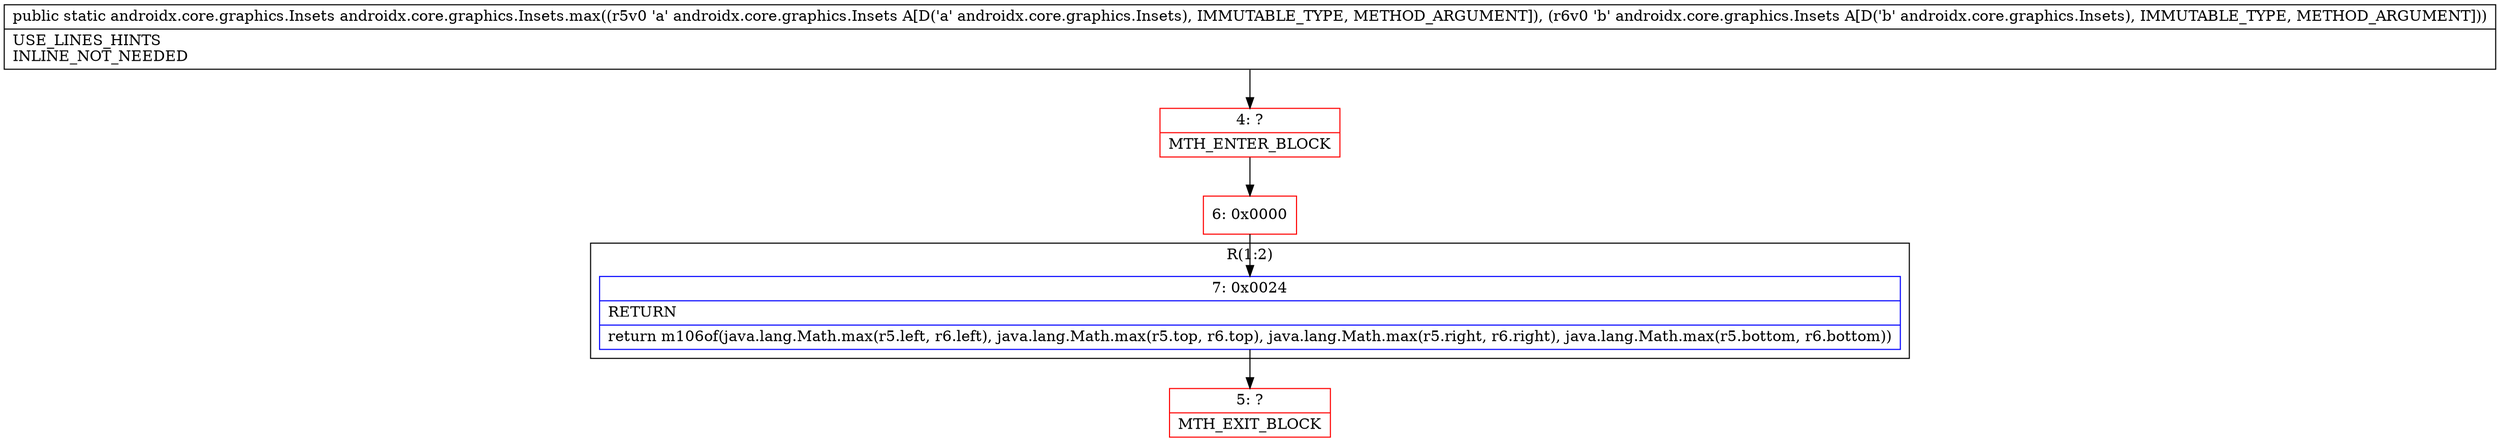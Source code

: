 digraph "CFG forandroidx.core.graphics.Insets.max(Landroidx\/core\/graphics\/Insets;Landroidx\/core\/graphics\/Insets;)Landroidx\/core\/graphics\/Insets;" {
subgraph cluster_Region_828069034 {
label = "R(1:2)";
node [shape=record,color=blue];
Node_7 [shape=record,label="{7\:\ 0x0024|RETURN\l|return m106of(java.lang.Math.max(r5.left, r6.left), java.lang.Math.max(r5.top, r6.top), java.lang.Math.max(r5.right, r6.right), java.lang.Math.max(r5.bottom, r6.bottom))\l}"];
}
Node_4 [shape=record,color=red,label="{4\:\ ?|MTH_ENTER_BLOCK\l}"];
Node_6 [shape=record,color=red,label="{6\:\ 0x0000}"];
Node_5 [shape=record,color=red,label="{5\:\ ?|MTH_EXIT_BLOCK\l}"];
MethodNode[shape=record,label="{public static androidx.core.graphics.Insets androidx.core.graphics.Insets.max((r5v0 'a' androidx.core.graphics.Insets A[D('a' androidx.core.graphics.Insets), IMMUTABLE_TYPE, METHOD_ARGUMENT]), (r6v0 'b' androidx.core.graphics.Insets A[D('b' androidx.core.graphics.Insets), IMMUTABLE_TYPE, METHOD_ARGUMENT]))  | USE_LINES_HINTS\lINLINE_NOT_NEEDED\l}"];
MethodNode -> Node_4;Node_7 -> Node_5;
Node_4 -> Node_6;
Node_6 -> Node_7;
}


